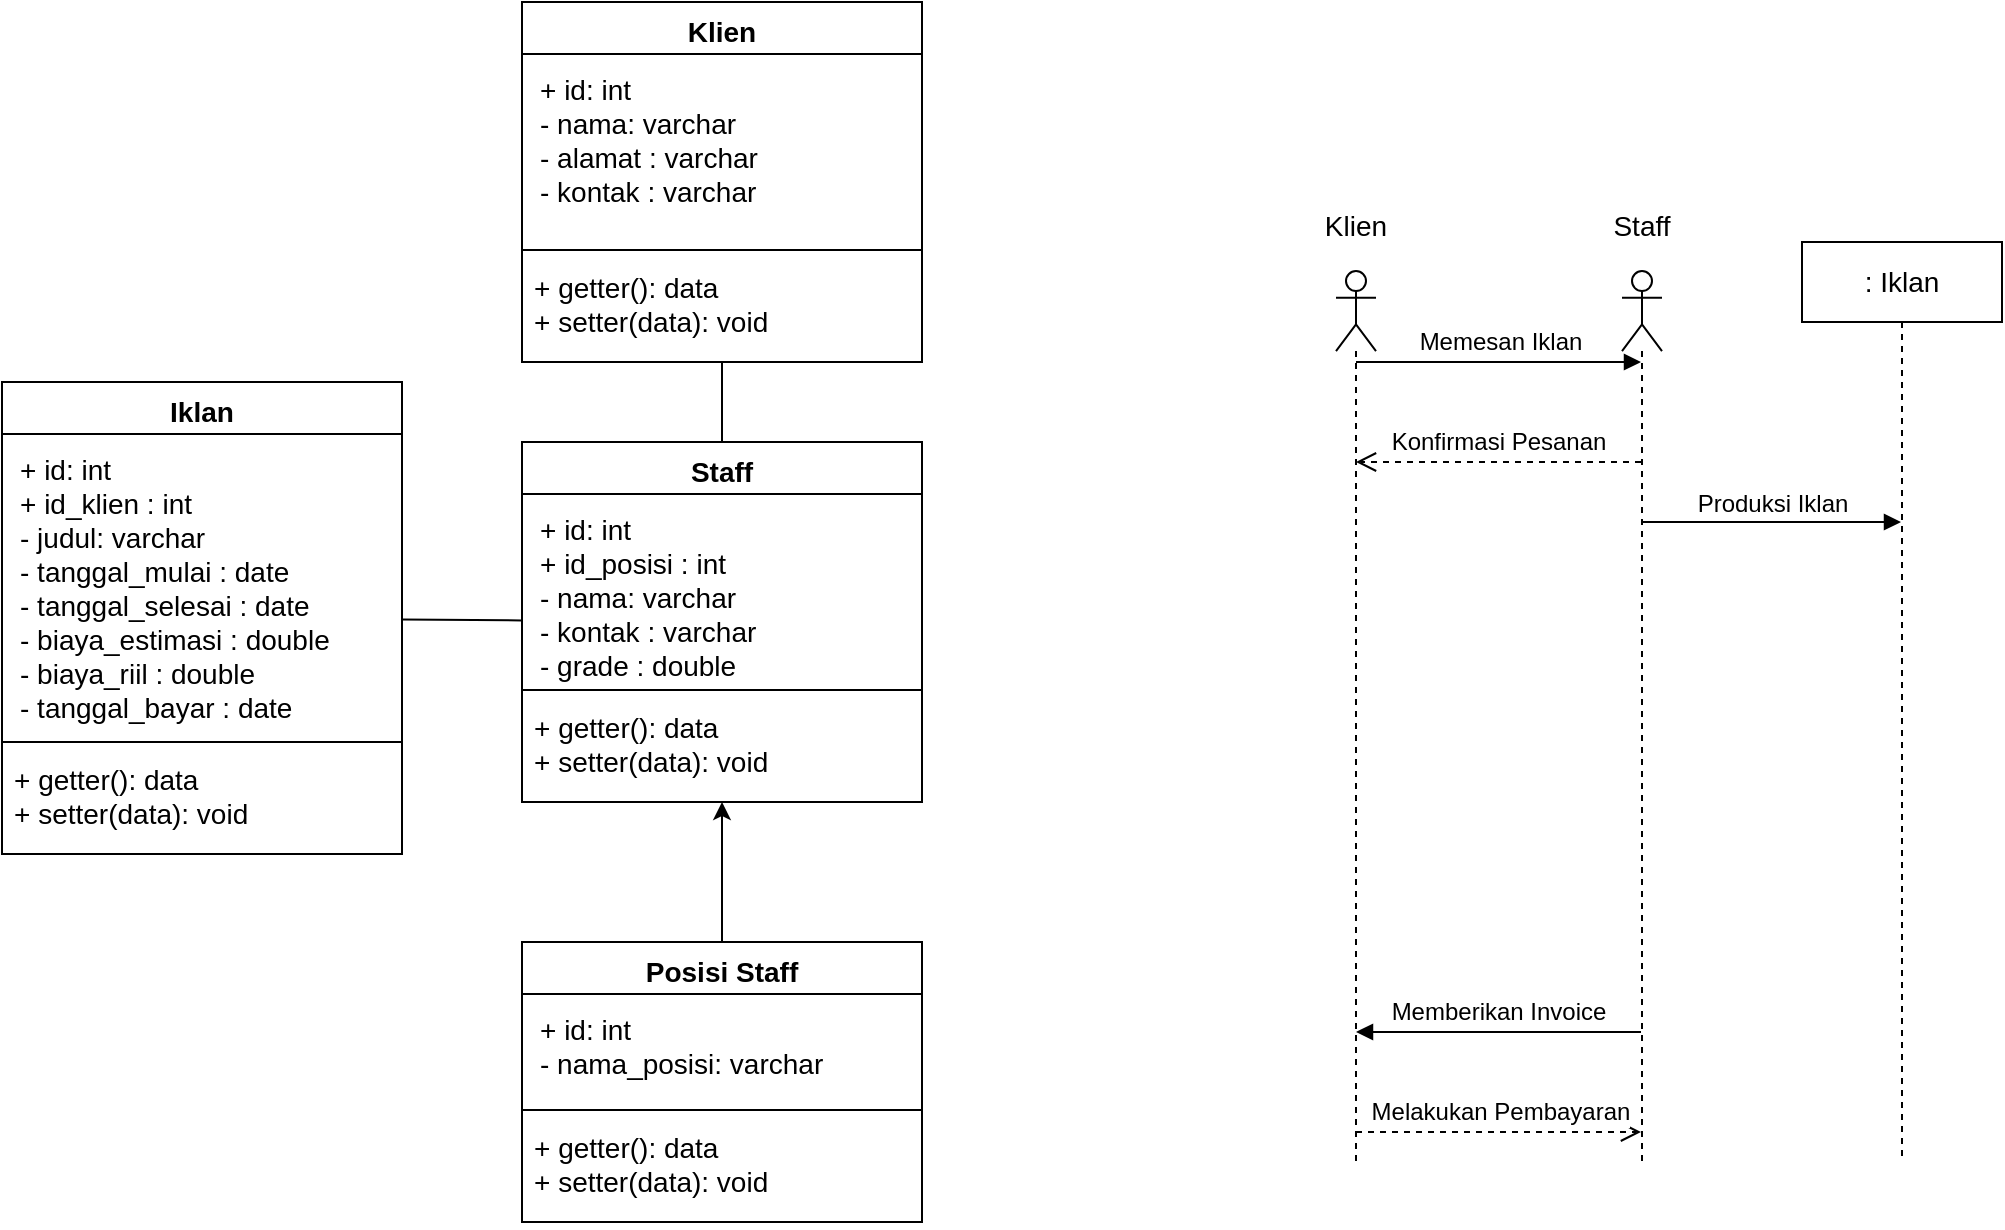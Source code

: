 <mxfile version="17.1.3" type="github">
  <diagram id="C5RBs43oDa-KdzZeNtuy" name="Page-1">
    <mxGraphModel dx="1673" dy="889" grid="1" gridSize="10" guides="1" tooltips="1" connect="1" arrows="1" fold="1" page="1" pageScale="1" pageWidth="827" pageHeight="1169" math="0" shadow="0">
      <root>
        <mxCell id="WIyWlLk6GJQsqaUBKTNV-0" />
        <mxCell id="WIyWlLk6GJQsqaUBKTNV-1" parent="WIyWlLk6GJQsqaUBKTNV-0" />
        <mxCell id="s0EepXa069mjVDkJH46W-5" value="Klien" style="swimlane;fontStyle=1;align=center;verticalAlign=top;childLayout=stackLayout;horizontal=1;startSize=26;horizontalStack=0;resizeParent=1;resizeParentMax=0;resizeLast=0;collapsible=1;marginBottom=0;fontSize=14;" vertex="1" parent="WIyWlLk6GJQsqaUBKTNV-1">
          <mxGeometry x="380" y="20" width="200" height="180" as="geometry">
            <mxRectangle x="120" y="470" width="100" height="26" as="alternateBounds" />
          </mxGeometry>
        </mxCell>
        <mxCell id="s0EepXa069mjVDkJH46W-6" value="+ id: int&#xa;- nama: varchar&#xa;- alamat : varchar &#xa;- kontak : varchar" style="text;strokeColor=none;fillColor=none;align=left;verticalAlign=top;spacingLeft=4;spacingRight=4;overflow=hidden;rotatable=0;points=[[0,0.5],[1,0.5]];portConstraint=eastwest;fontSize=14;spacing=5;spacingTop=0;spacingBottom=0;" vertex="1" parent="s0EepXa069mjVDkJH46W-5">
          <mxGeometry y="26" width="200" height="94" as="geometry" />
        </mxCell>
        <mxCell id="s0EepXa069mjVDkJH46W-7" value="" style="line;strokeWidth=1;fillColor=none;align=left;verticalAlign=middle;spacingTop=-1;spacingLeft=3;spacingRight=3;rotatable=0;labelPosition=right;points=[];portConstraint=eastwest;" vertex="1" parent="s0EepXa069mjVDkJH46W-5">
          <mxGeometry y="120" width="200" height="8" as="geometry" />
        </mxCell>
        <mxCell id="s0EepXa069mjVDkJH46W-8" value="+ getter(): data&#xa;+ setter(data): void" style="text;strokeColor=none;fillColor=none;align=left;verticalAlign=top;spacingLeft=4;spacingRight=4;overflow=hidden;rotatable=0;points=[[0,0.5],[1,0.5]];portConstraint=eastwest;fontSize=14;fontStyle=0" vertex="1" parent="s0EepXa069mjVDkJH46W-5">
          <mxGeometry y="128" width="200" height="52" as="geometry" />
        </mxCell>
        <mxCell id="s0EepXa069mjVDkJH46W-9" value="Staff" style="swimlane;fontStyle=1;align=center;verticalAlign=top;childLayout=stackLayout;horizontal=1;startSize=26;horizontalStack=0;resizeParent=1;resizeParentMax=0;resizeLast=0;collapsible=1;marginBottom=0;fontSize=14;" vertex="1" parent="WIyWlLk6GJQsqaUBKTNV-1">
          <mxGeometry x="380" y="240" width="200" height="180" as="geometry">
            <mxRectangle x="460" y="340" width="100" height="26" as="alternateBounds" />
          </mxGeometry>
        </mxCell>
        <mxCell id="s0EepXa069mjVDkJH46W-10" value="+ id: int&#xa;+ id_posisi : int &#xa;- nama: varchar&#xa;- kontak : varchar&#xa;- grade : double" style="text;strokeColor=none;fillColor=none;align=left;verticalAlign=top;spacingLeft=4;spacingRight=4;overflow=hidden;rotatable=0;points=[[0,0.5],[1,0.5]];portConstraint=eastwest;fontSize=14;spacing=5;spacingTop=0;spacingBottom=0;" vertex="1" parent="s0EepXa069mjVDkJH46W-9">
          <mxGeometry y="26" width="200" height="94" as="geometry" />
        </mxCell>
        <mxCell id="s0EepXa069mjVDkJH46W-11" value="" style="line;strokeWidth=1;fillColor=none;align=left;verticalAlign=middle;spacingTop=-1;spacingLeft=3;spacingRight=3;rotatable=0;labelPosition=right;points=[];portConstraint=eastwest;" vertex="1" parent="s0EepXa069mjVDkJH46W-9">
          <mxGeometry y="120" width="200" height="8" as="geometry" />
        </mxCell>
        <mxCell id="s0EepXa069mjVDkJH46W-12" value="+ getter(): data&#xa;+ setter(data): void" style="text;strokeColor=none;fillColor=none;align=left;verticalAlign=top;spacingLeft=4;spacingRight=4;overflow=hidden;rotatable=0;points=[[0,0.5],[1,0.5]];portConstraint=eastwest;fontSize=14;fontStyle=0" vertex="1" parent="s0EepXa069mjVDkJH46W-9">
          <mxGeometry y="128" width="200" height="52" as="geometry" />
        </mxCell>
        <mxCell id="s0EepXa069mjVDkJH46W-13" value="Posisi Staff" style="swimlane;fontStyle=1;align=center;verticalAlign=top;childLayout=stackLayout;horizontal=1;startSize=26;horizontalStack=0;resizeParent=1;resizeParentMax=0;resizeLast=0;collapsible=1;marginBottom=0;fontSize=14;" vertex="1" parent="WIyWlLk6GJQsqaUBKTNV-1">
          <mxGeometry x="380" y="490" width="200" height="140" as="geometry">
            <mxRectangle x="440" y="30" width="100" height="26" as="alternateBounds" />
          </mxGeometry>
        </mxCell>
        <mxCell id="s0EepXa069mjVDkJH46W-14" value="+ id: int&#xa;- nama_posisi: varchar" style="text;strokeColor=none;fillColor=none;align=left;verticalAlign=top;spacingLeft=4;spacingRight=4;overflow=hidden;rotatable=0;points=[[0,0.5],[1,0.5]];portConstraint=eastwest;fontSize=14;spacing=5;spacingTop=0;spacingBottom=0;" vertex="1" parent="s0EepXa069mjVDkJH46W-13">
          <mxGeometry y="26" width="200" height="54" as="geometry" />
        </mxCell>
        <mxCell id="s0EepXa069mjVDkJH46W-15" value="" style="line;strokeWidth=1;fillColor=none;align=left;verticalAlign=middle;spacingTop=-1;spacingLeft=3;spacingRight=3;rotatable=0;labelPosition=right;points=[];portConstraint=eastwest;" vertex="1" parent="s0EepXa069mjVDkJH46W-13">
          <mxGeometry y="80" width="200" height="8" as="geometry" />
        </mxCell>
        <mxCell id="s0EepXa069mjVDkJH46W-16" value="+ getter(): data&#xa;+ setter(data): void" style="text;strokeColor=none;fillColor=none;align=left;verticalAlign=top;spacingLeft=4;spacingRight=4;overflow=hidden;rotatable=0;points=[[0,0.5],[1,0.5]];portConstraint=eastwest;fontSize=14;fontStyle=0" vertex="1" parent="s0EepXa069mjVDkJH46W-13">
          <mxGeometry y="88" width="200" height="52" as="geometry" />
        </mxCell>
        <mxCell id="s0EepXa069mjVDkJH46W-18" value="" style="endArrow=classic;html=1;rounded=0;fontSize=14;endFill=1;" edge="1" parent="WIyWlLk6GJQsqaUBKTNV-1" source="s0EepXa069mjVDkJH46W-13" target="s0EepXa069mjVDkJH46W-9">
          <mxGeometry width="50" height="50" relative="1" as="geometry">
            <mxPoint x="570" y="170" as="sourcePoint" />
            <mxPoint x="500" y="290" as="targetPoint" />
          </mxGeometry>
        </mxCell>
        <mxCell id="s0EepXa069mjVDkJH46W-20" value="Iklan" style="swimlane;fontStyle=1;align=center;verticalAlign=top;childLayout=stackLayout;horizontal=1;startSize=26;horizontalStack=0;resizeParent=1;resizeParentMax=0;resizeLast=0;collapsible=1;marginBottom=0;fontSize=14;" vertex="1" parent="WIyWlLk6GJQsqaUBKTNV-1">
          <mxGeometry x="120" y="210" width="200" height="236" as="geometry">
            <mxRectangle x="460" y="340" width="100" height="26" as="alternateBounds" />
          </mxGeometry>
        </mxCell>
        <mxCell id="s0EepXa069mjVDkJH46W-21" value="+ id: int&#xa;+ id_klien : int&#xa;- judul: varchar&#xa;- tanggal_mulai : date &#xa;- tanggal_selesai : date&#xa;- biaya_estimasi : double&#xa;- biaya_riil : double&#xa;- tanggal_bayar : date" style="text;strokeColor=none;fillColor=none;align=left;verticalAlign=top;spacingLeft=4;spacingRight=4;overflow=hidden;rotatable=0;points=[[0,0.5],[1,0.5]];portConstraint=eastwest;fontSize=14;spacing=5;spacingTop=0;spacingBottom=0;" vertex="1" parent="s0EepXa069mjVDkJH46W-20">
          <mxGeometry y="26" width="200" height="150" as="geometry" />
        </mxCell>
        <mxCell id="s0EepXa069mjVDkJH46W-22" value="" style="line;strokeWidth=1;fillColor=none;align=left;verticalAlign=middle;spacingTop=-1;spacingLeft=3;spacingRight=3;rotatable=0;labelPosition=right;points=[];portConstraint=eastwest;" vertex="1" parent="s0EepXa069mjVDkJH46W-20">
          <mxGeometry y="176" width="200" height="8" as="geometry" />
        </mxCell>
        <mxCell id="s0EepXa069mjVDkJH46W-23" value="+ getter(): data&#xa;+ setter(data): void" style="text;strokeColor=none;fillColor=none;align=left;verticalAlign=top;spacingLeft=4;spacingRight=4;overflow=hidden;rotatable=0;points=[[0,0.5],[1,0.5]];portConstraint=eastwest;fontSize=14;fontStyle=0" vertex="1" parent="s0EepXa069mjVDkJH46W-20">
          <mxGeometry y="184" width="200" height="52" as="geometry" />
        </mxCell>
        <mxCell id="s0EepXa069mjVDkJH46W-24" value="" style="endArrow=none;html=1;rounded=0;fontSize=14;endFill=0;" edge="1" parent="WIyWlLk6GJQsqaUBKTNV-1" source="s0EepXa069mjVDkJH46W-5" target="s0EepXa069mjVDkJH46W-9">
          <mxGeometry width="50" height="50" relative="1" as="geometry">
            <mxPoint x="510" y="460" as="sourcePoint" />
            <mxPoint x="560" y="410" as="targetPoint" />
          </mxGeometry>
        </mxCell>
        <mxCell id="s0EepXa069mjVDkJH46W-25" value="" style="endArrow=none;html=1;rounded=0;fontSize=14;endFill=0;" edge="1" parent="WIyWlLk6GJQsqaUBKTNV-1" source="s0EepXa069mjVDkJH46W-9" target="s0EepXa069mjVDkJH46W-20">
          <mxGeometry width="50" height="50" relative="1" as="geometry">
            <mxPoint x="230" y="490" as="sourcePoint" />
            <mxPoint x="230" y="450" as="targetPoint" />
          </mxGeometry>
        </mxCell>
        <mxCell id="s0EepXa069mjVDkJH46W-42" value=": Iklan" style="shape=umlLifeline;perimeter=lifelinePerimeter;whiteSpace=wrap;html=1;container=1;collapsible=0;recursiveResize=0;outlineConnect=0;fontSize=14;" vertex="1" parent="WIyWlLk6GJQsqaUBKTNV-1">
          <mxGeometry x="1020" y="140" width="100" height="460" as="geometry" />
        </mxCell>
        <mxCell id="s0EepXa069mjVDkJH46W-45" value="" style="group" vertex="1" connectable="0" parent="WIyWlLk6GJQsqaUBKTNV-1">
          <mxGeometry x="910" y="110" width="60" height="490" as="geometry" />
        </mxCell>
        <mxCell id="s0EepXa069mjVDkJH46W-43" value="" style="shape=umlLifeline;participant=umlActor;perimeter=lifelinePerimeter;whiteSpace=wrap;html=1;container=1;collapsible=0;recursiveResize=0;verticalAlign=top;spacingTop=36;outlineConnect=0;fontSize=14;" vertex="1" parent="s0EepXa069mjVDkJH46W-45">
          <mxGeometry x="20" y="44.545" width="20" height="445.455" as="geometry" />
        </mxCell>
        <mxCell id="s0EepXa069mjVDkJH46W-44" value="Staff" style="text;html=1;strokeColor=none;fillColor=none;align=center;verticalAlign=middle;whiteSpace=wrap;rounded=0;fontSize=14;" vertex="1" parent="s0EepXa069mjVDkJH46W-45">
          <mxGeometry width="60" height="44.545" as="geometry" />
        </mxCell>
        <mxCell id="s0EepXa069mjVDkJH46W-46" value="" style="group" vertex="1" connectable="0" parent="WIyWlLk6GJQsqaUBKTNV-1">
          <mxGeometry x="767" y="110" width="60" height="490" as="geometry" />
        </mxCell>
        <mxCell id="s0EepXa069mjVDkJH46W-47" value="" style="shape=umlLifeline;participant=umlActor;perimeter=lifelinePerimeter;whiteSpace=wrap;html=1;container=1;collapsible=0;recursiveResize=0;verticalAlign=top;spacingTop=36;outlineConnect=0;fontSize=14;" vertex="1" parent="s0EepXa069mjVDkJH46W-46">
          <mxGeometry x="20" y="44.545" width="20" height="445.455" as="geometry" />
        </mxCell>
        <mxCell id="s0EepXa069mjVDkJH46W-48" value="Klien" style="text;html=1;strokeColor=none;fillColor=none;align=center;verticalAlign=middle;whiteSpace=wrap;rounded=0;fontSize=14;" vertex="1" parent="s0EepXa069mjVDkJH46W-46">
          <mxGeometry width="60" height="44.545" as="geometry" />
        </mxCell>
        <mxCell id="s0EepXa069mjVDkJH46W-56" value="" style="group" vertex="1" connectable="0" parent="WIyWlLk6GJQsqaUBKTNV-1">
          <mxGeometry x="860" y="535" width="10" height="50" as="geometry" />
        </mxCell>
        <mxCell id="s0EepXa069mjVDkJH46W-54" value="&lt;font style=&quot;font-size: 12px&quot;&gt;Memberikan Invoice&lt;/font&gt;" style="html=1;verticalAlign=bottom;endArrow=block;rounded=0;fontSize=14;" edge="1" parent="s0EepXa069mjVDkJH46W-56" source="s0EepXa069mjVDkJH46W-43" target="s0EepXa069mjVDkJH46W-47">
          <mxGeometry width="80" relative="1" as="geometry">
            <mxPoint x="-52.9" y="-150" as="sourcePoint" />
            <mxPoint x="89.5" y="-150" as="targetPoint" />
            <Array as="points">
              <mxPoint x="10" />
            </Array>
          </mxGeometry>
        </mxCell>
        <mxCell id="s0EepXa069mjVDkJH46W-55" value="&lt;font style=&quot;font-size: 12px&quot;&gt;Melakukan Pembayaran&lt;/font&gt;" style="html=1;verticalAlign=bottom;endArrow=open;dashed=1;endSize=8;rounded=0;fontSize=14;" edge="1" parent="s0EepXa069mjVDkJH46W-56" source="s0EepXa069mjVDkJH46W-47" target="s0EepXa069mjVDkJH46W-43">
          <mxGeometry relative="1" as="geometry">
            <mxPoint x="89.5" y="-100" as="sourcePoint" />
            <mxPoint x="-52.9" y="-100" as="targetPoint" />
            <Array as="points">
              <mxPoint y="50" />
            </Array>
          </mxGeometry>
        </mxCell>
        <mxCell id="s0EepXa069mjVDkJH46W-53" value="Produksi Iklan" style="html=1;verticalAlign=bottom;endArrow=block;rounded=0;fontSize=12;" edge="1" parent="WIyWlLk6GJQsqaUBKTNV-1" source="s0EepXa069mjVDkJH46W-43" target="s0EepXa069mjVDkJH46W-42">
          <mxGeometry width="80" relative="1" as="geometry">
            <mxPoint x="940" y="436.667" as="sourcePoint" />
            <mxPoint x="1020" y="436.667" as="targetPoint" />
            <Array as="points">
              <mxPoint x="1010" y="280" />
            </Array>
          </mxGeometry>
        </mxCell>
        <mxCell id="s0EepXa069mjVDkJH46W-58" value="" style="group" vertex="1" connectable="0" parent="WIyWlLk6GJQsqaUBKTNV-1">
          <mxGeometry x="870" y="200" height="50" as="geometry" />
        </mxCell>
        <mxCell id="s0EepXa069mjVDkJH46W-50" value="&lt;font style=&quot;font-size: 12px&quot;&gt;Memesan Iklan&lt;/font&gt;" style="html=1;verticalAlign=bottom;endArrow=block;rounded=0;fontSize=14;" edge="1" parent="s0EepXa069mjVDkJH46W-58" source="s0EepXa069mjVDkJH46W-47" target="s0EepXa069mjVDkJH46W-43">
          <mxGeometry width="80" relative="1" as="geometry">
            <mxPoint x="10" y="40" as="sourcePoint" />
            <mxPoint x="100" y="110" as="targetPoint" />
            <Array as="points">
              <mxPoint />
            </Array>
          </mxGeometry>
        </mxCell>
        <mxCell id="s0EepXa069mjVDkJH46W-51" value="&lt;font style=&quot;font-size: 12px&quot;&gt;Konfirmasi Pesanan&lt;/font&gt;" style="html=1;verticalAlign=bottom;endArrow=open;dashed=1;endSize=8;rounded=0;fontSize=14;" edge="1" parent="s0EepXa069mjVDkJH46W-58" source="s0EepXa069mjVDkJH46W-43" target="s0EepXa069mjVDkJH46W-47">
          <mxGeometry relative="1" as="geometry">
            <mxPoint x="220" y="140" as="sourcePoint" />
            <mxPoint x="140" y="140" as="targetPoint" />
            <Array as="points">
              <mxPoint y="50" />
            </Array>
          </mxGeometry>
        </mxCell>
      </root>
    </mxGraphModel>
  </diagram>
</mxfile>

